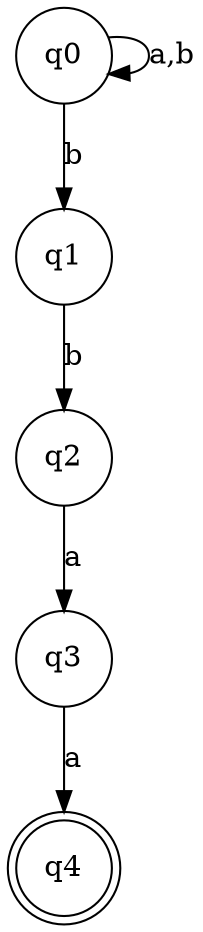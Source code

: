 // projekt
digraph {
	db0 [label=q0 shape=circle]
	db1 [label=q1 shape=circle]
	db2 [label=q2 shape=circle]
	db3 [label=q3 shape=circle]
	db4 [label=q4 shape=doublecircle]
	db0 -> db1 [label=b]
	db1 -> db2 [label=b]
	db2 -> db3 [label=a]
	db3 -> db4 [label=a]
	db0 -> db0 [label="a,b"]
}
